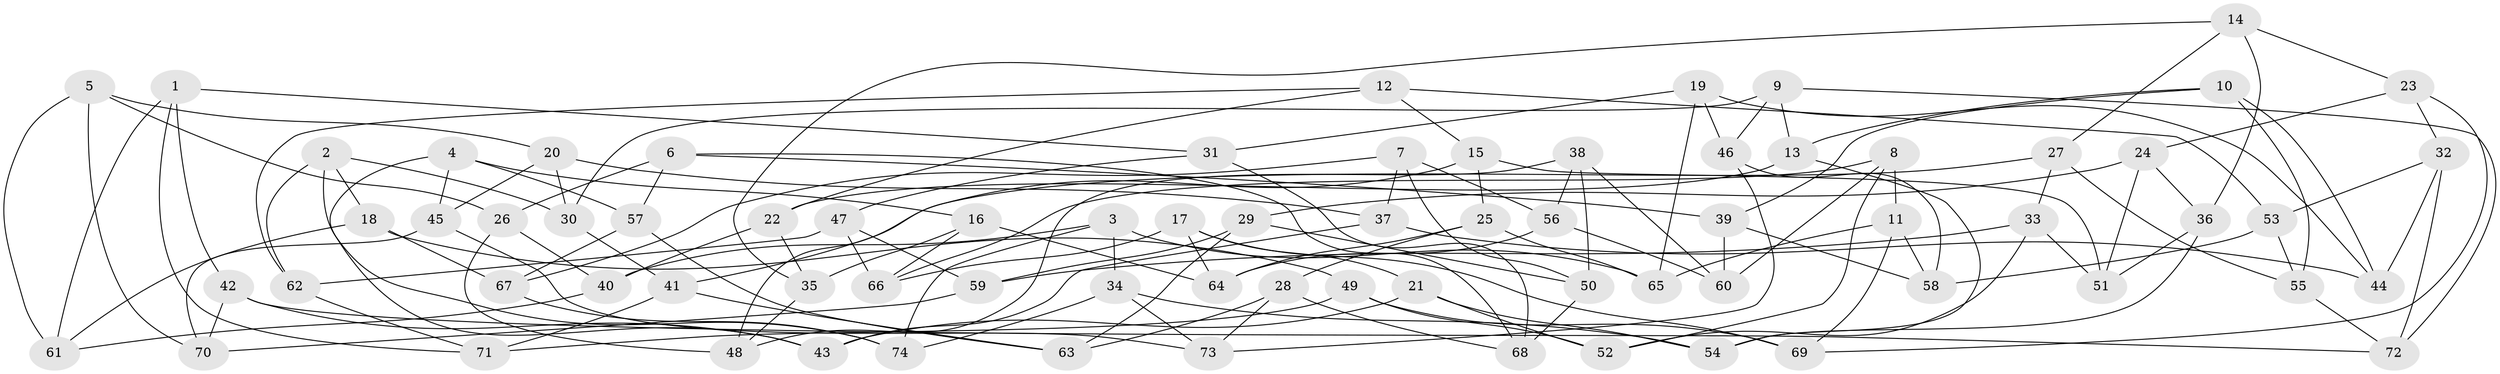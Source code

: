 // Generated by graph-tools (version 1.1) at 2025/16/03/09/25 04:16:28]
// undirected, 74 vertices, 148 edges
graph export_dot {
graph [start="1"]
  node [color=gray90,style=filled];
  1;
  2;
  3;
  4;
  5;
  6;
  7;
  8;
  9;
  10;
  11;
  12;
  13;
  14;
  15;
  16;
  17;
  18;
  19;
  20;
  21;
  22;
  23;
  24;
  25;
  26;
  27;
  28;
  29;
  30;
  31;
  32;
  33;
  34;
  35;
  36;
  37;
  38;
  39;
  40;
  41;
  42;
  43;
  44;
  45;
  46;
  47;
  48;
  49;
  50;
  51;
  52;
  53;
  54;
  55;
  56;
  57;
  58;
  59;
  60;
  61;
  62;
  63;
  64;
  65;
  66;
  67;
  68;
  69;
  70;
  71;
  72;
  73;
  74;
  1 -- 61;
  1 -- 71;
  1 -- 42;
  1 -- 31;
  2 -- 18;
  2 -- 74;
  2 -- 30;
  2 -- 62;
  3 -- 40;
  3 -- 74;
  3 -- 34;
  3 -- 65;
  4 -- 57;
  4 -- 43;
  4 -- 16;
  4 -- 45;
  5 -- 20;
  5 -- 70;
  5 -- 61;
  5 -- 26;
  6 -- 39;
  6 -- 57;
  6 -- 26;
  6 -- 68;
  7 -- 37;
  7 -- 50;
  7 -- 56;
  7 -- 67;
  8 -- 52;
  8 -- 60;
  8 -- 11;
  8 -- 66;
  9 -- 30;
  9 -- 46;
  9 -- 72;
  9 -- 13;
  10 -- 55;
  10 -- 39;
  10 -- 13;
  10 -- 44;
  11 -- 69;
  11 -- 65;
  11 -- 58;
  12 -- 62;
  12 -- 22;
  12 -- 15;
  12 -- 53;
  13 -- 54;
  13 -- 22;
  14 -- 35;
  14 -- 36;
  14 -- 27;
  14 -- 23;
  15 -- 25;
  15 -- 51;
  15 -- 48;
  16 -- 64;
  16 -- 66;
  16 -- 35;
  17 -- 64;
  17 -- 21;
  17 -- 69;
  17 -- 66;
  18 -- 67;
  18 -- 61;
  18 -- 49;
  19 -- 65;
  19 -- 31;
  19 -- 46;
  19 -- 44;
  20 -- 30;
  20 -- 45;
  20 -- 37;
  21 -- 52;
  21 -- 54;
  21 -- 43;
  22 -- 35;
  22 -- 40;
  23 -- 32;
  23 -- 24;
  23 -- 69;
  24 -- 51;
  24 -- 29;
  24 -- 36;
  25 -- 64;
  25 -- 65;
  25 -- 28;
  26 -- 48;
  26 -- 40;
  27 -- 41;
  27 -- 55;
  27 -- 33;
  28 -- 68;
  28 -- 73;
  28 -- 63;
  29 -- 63;
  29 -- 50;
  29 -- 59;
  30 -- 41;
  31 -- 68;
  31 -- 47;
  32 -- 53;
  32 -- 72;
  32 -- 44;
  33 -- 52;
  33 -- 51;
  33 -- 59;
  34 -- 54;
  34 -- 73;
  34 -- 74;
  35 -- 48;
  36 -- 54;
  36 -- 51;
  37 -- 44;
  37 -- 43;
  38 -- 48;
  38 -- 50;
  38 -- 56;
  38 -- 60;
  39 -- 60;
  39 -- 58;
  40 -- 61;
  41 -- 71;
  41 -- 63;
  42 -- 43;
  42 -- 72;
  42 -- 70;
  45 -- 70;
  45 -- 73;
  46 -- 73;
  46 -- 58;
  47 -- 66;
  47 -- 59;
  47 -- 62;
  49 -- 71;
  49 -- 69;
  49 -- 52;
  50 -- 68;
  53 -- 55;
  53 -- 58;
  55 -- 72;
  56 -- 64;
  56 -- 60;
  57 -- 67;
  57 -- 63;
  59 -- 70;
  62 -- 71;
  67 -- 74;
}
